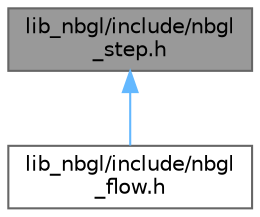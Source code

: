 digraph "lib_nbgl/include/nbgl_step.h"
{
 // LATEX_PDF_SIZE
  bgcolor="transparent";
  edge [fontname=Helvetica,fontsize=10,labelfontname=Helvetica,labelfontsize=10];
  node [fontname=Helvetica,fontsize=10,shape=box,height=0.2,width=0.4];
  Node1 [label="lib_nbgl/include/nbgl\l_step.h",height=0.2,width=0.4,color="gray40", fillcolor="grey60", style="filled", fontcolor="black",tooltip="Step construction API of NBGL."];
  Node1 -> Node2 [dir="back",color="steelblue1",style="solid"];
  Node2 [label="lib_nbgl/include/nbgl\l_flow.h",height=0.2,width=0.4,color="grey40", fillcolor="white", style="filled",URL="$nbgl__flow_8h.html",tooltip="Flow construction API of NBGL."];
}
